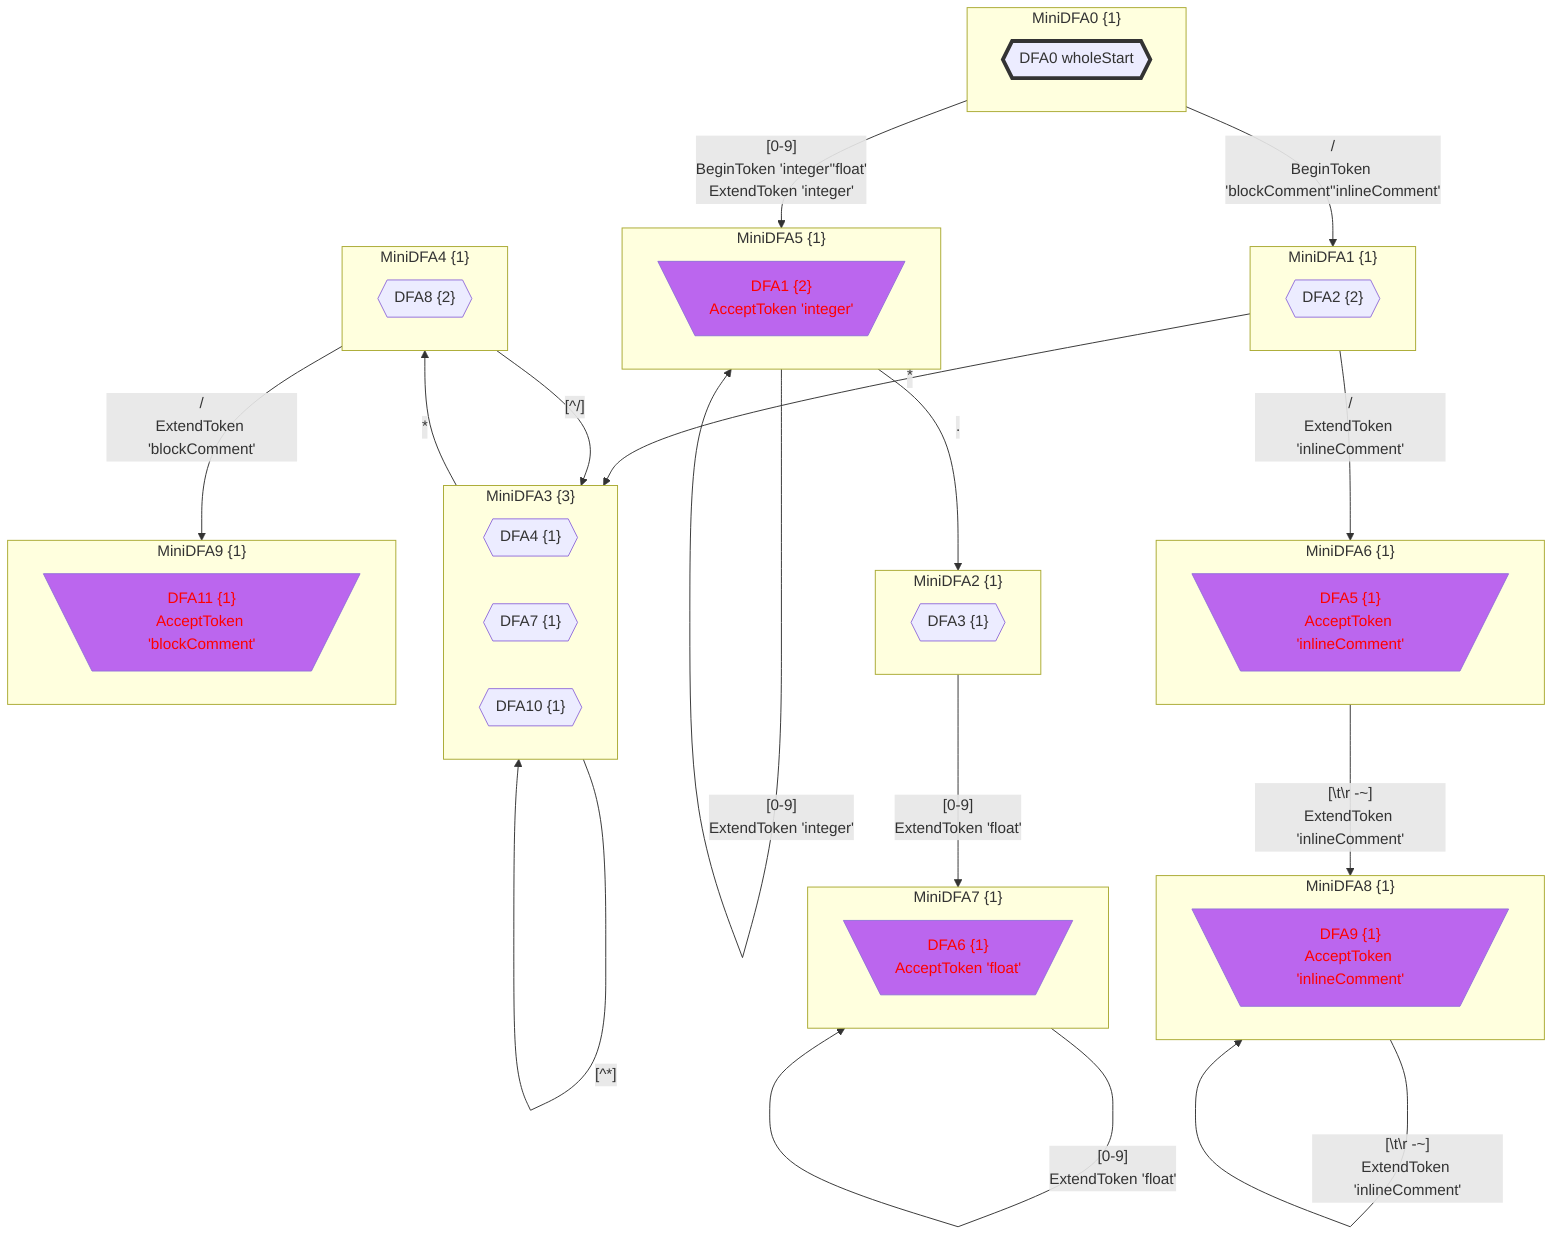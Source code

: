flowchart
classDef c0001 color:#FF0000;
classDef c0010 stroke-dasharray: 10 10;
classDef c0011 stroke-dasharray: 10 10,color:#FF0000;
classDef c0100 fill:#BB66EE;
classDef c0101 fill:#BB66EE,color:#FF0000;
classDef c0110 fill:#BB66EE,stroke-dasharray: 10 10;
classDef c0111 fill:#BB66EE,stroke-dasharray: 10 10,color:#FF0000;
classDef c1000 stroke:#333,stroke-width:4px;
classDef c1001 stroke:#333,stroke-width:4px,color:#FF0000;
classDef c1010 stroke:#333,stroke-width:4px,stroke-dasharray: 10 10;
classDef c1011 stroke:#333,stroke-width:4px,stroke-dasharray: 10 10,color:#FF0000;
classDef c1100 stroke:#333,stroke-width:4px,fill:#BB66EE;
classDef c1101 stroke:#333,stroke-width:4px,fill:#BB66EE,color:#FF0000;
classDef c1110 stroke:#333,stroke-width:4px,fill:#BB66EE,stroke-dasharray: 10 10;
classDef c1111 stroke:#333,stroke-width:4px,fill:#BB66EE,stroke-dasharray: 10 10,color:#FF0000;
subgraph MiniDFA0_-525307974["MiniDFA0 {1}"]
DFA0_-771602367_0{{"DFA0 wholeStart"}}
class DFA0_-771602367_0 c1000;
end
class MiniDFA0_-525307974 c1000;
subgraph MiniDFA5_-1569637513["MiniDFA5 {1}"]
DFA1_-1280135935_1[\"DFA1 {2}
AcceptToken 'integer'"/]
class DFA1_-1280135935_1 c0101;
end
class MiniDFA5_-1569637513 c0101;
subgraph MiniDFA1_-1850694947["MiniDFA1 {1}"]
DFA2_1441873589_2{{"DFA2 {2}"}}
end
subgraph MiniDFA2_-1722998101["MiniDFA2 {1}"]
DFA3_816773074_3{{"DFA3 {1}"}}
end
subgraph MiniDFA3_-1677745688["MiniDFA3 {3}"]
DFA4_2093590239_4{{"DFA4 {1}"}}
DFA7_-664238604_5{{"DFA7 {1}"}}
DFA10_155505367_6{{"DFA10 {1}"}}
end
subgraph MiniDFA6_-9237331["MiniDFA6 {1}"]
DFA5_648968295_7[\"DFA5 {1}
AcceptToken 'inlineComment'"/]
class DFA5_648968295_7 c0101;
end
class MiniDFA6_-9237331 c0101;
subgraph MiniDFA7_-2114836410["MiniDFA7 {1}"]
DFA6_1463751463_8[\"DFA6 {1}
AcceptToken 'float'"/]
class DFA6_1463751463_8 c0101;
end
class MiniDFA7_-2114836410 c0101;
subgraph MiniDFA4_758297002["MiniDFA4 {1}"]
DFA8_-1012450386_9{{"DFA8 {2}"}}
end
subgraph MiniDFA8_1937419997["MiniDFA8 {1}"]
DFA9_-1308847123_10[\"DFA9 {1}
AcceptToken 'inlineComment'"/]
class DFA9_-1308847123_10 c0101;
end
class MiniDFA8_1937419997 c0101;
subgraph MiniDFA9_-2008467491["MiniDFA9 {1}"]
DFA11_-175018733_11[\"DFA11 {1}
AcceptToken 'blockComment'"/]
class DFA11_-175018733_11 c0101;
end
class MiniDFA9_-2008467491 c0101;
MiniDFA0_-525307974 -->|"[0-9]
BeginToken 'integer''float'
ExtendToken 'integer'"|MiniDFA5_-1569637513
MiniDFA0_-525307974 -->|"/
BeginToken 'blockComment''inlineComment'"|MiniDFA1_-1850694947
MiniDFA5_-1569637513 -->|"[0-9]
ExtendToken 'integer'"|MiniDFA5_-1569637513
MiniDFA5_-1569637513 -->|"."|MiniDFA2_-1722998101
MiniDFA1_-1850694947 -->|"*"|MiniDFA3_-1677745688
MiniDFA1_-1850694947 -->|"/
ExtendToken 'inlineComment'"|MiniDFA6_-9237331
MiniDFA2_-1722998101 -->|"[0-9]
ExtendToken 'float'"|MiniDFA7_-2114836410
MiniDFA3_-1677745688 -->|"[^*]"|MiniDFA3_-1677745688
MiniDFA3_-1677745688 -->|"*"|MiniDFA4_758297002
MiniDFA6_-9237331 -->|"[#92;t#92;r#32;-~]
ExtendToken 'inlineComment'"|MiniDFA8_1937419997
MiniDFA7_-2114836410 -->|"[0-9]
ExtendToken 'float'"|MiniDFA7_-2114836410
MiniDFA4_758297002 -->|"[^/]"|MiniDFA3_-1677745688
MiniDFA4_758297002 -->|"/
ExtendToken 'blockComment'"|MiniDFA9_-2008467491
MiniDFA8_1937419997 -->|"[#92;t#92;r#32;-~]
ExtendToken 'inlineComment'"|MiniDFA8_1937419997